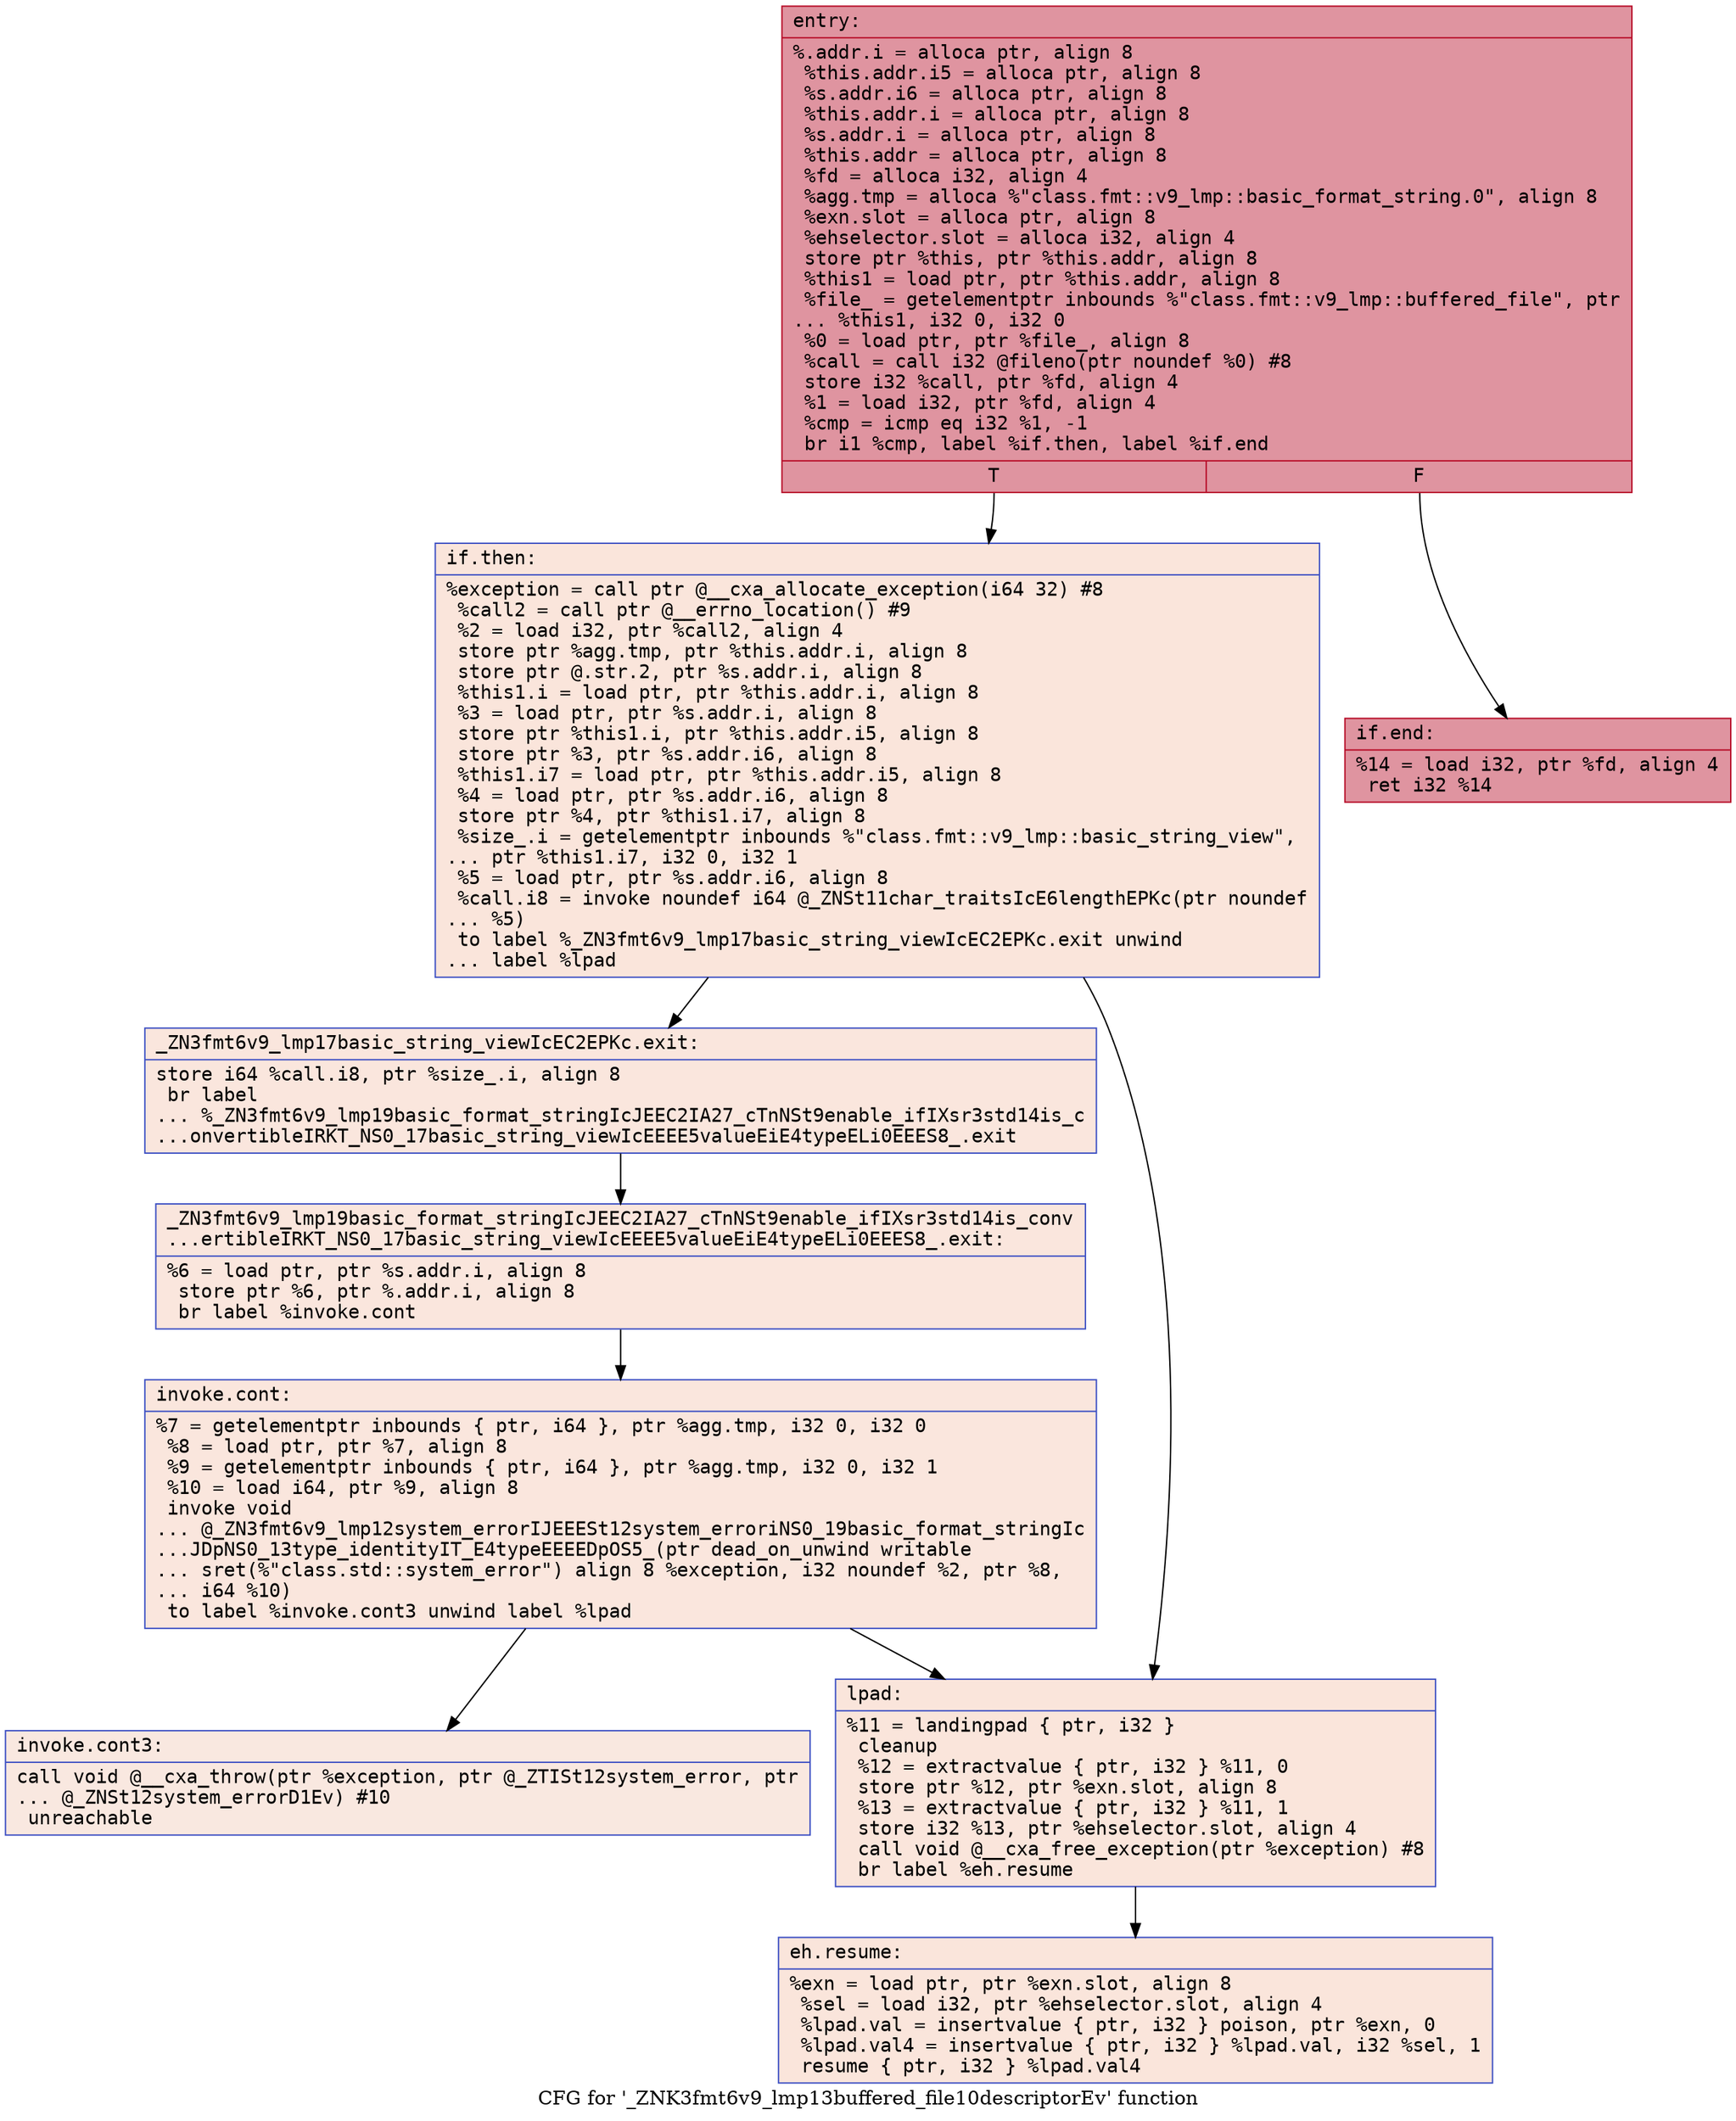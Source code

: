digraph "CFG for '_ZNK3fmt6v9_lmp13buffered_file10descriptorEv' function" {
	label="CFG for '_ZNK3fmt6v9_lmp13buffered_file10descriptorEv' function";

	Node0x55957a486930 [shape=record,color="#b70d28ff", style=filled, fillcolor="#b70d2870" fontname="Courier",label="{entry:\l|  %.addr.i = alloca ptr, align 8\l  %this.addr.i5 = alloca ptr, align 8\l  %s.addr.i6 = alloca ptr, align 8\l  %this.addr.i = alloca ptr, align 8\l  %s.addr.i = alloca ptr, align 8\l  %this.addr = alloca ptr, align 8\l  %fd = alloca i32, align 4\l  %agg.tmp = alloca %\"class.fmt::v9_lmp::basic_format_string.0\", align 8\l  %exn.slot = alloca ptr, align 8\l  %ehselector.slot = alloca i32, align 4\l  store ptr %this, ptr %this.addr, align 8\l  %this1 = load ptr, ptr %this.addr, align 8\l  %file_ = getelementptr inbounds %\"class.fmt::v9_lmp::buffered_file\", ptr\l... %this1, i32 0, i32 0\l  %0 = load ptr, ptr %file_, align 8\l  %call = call i32 @fileno(ptr noundef %0) #8\l  store i32 %call, ptr %fd, align 4\l  %1 = load i32, ptr %fd, align 4\l  %cmp = icmp eq i32 %1, -1\l  br i1 %cmp, label %if.then, label %if.end\l|{<s0>T|<s1>F}}"];
	Node0x55957a486930:s0 -> Node0x55957a487770[tooltip="entry -> if.then\nProbability 0.00%" ];
	Node0x55957a486930:s1 -> Node0x55957a4877e0[tooltip="entry -> if.end\nProbability 100.00%" ];
	Node0x55957a487770 [shape=record,color="#3d50c3ff", style=filled, fillcolor="#f4c5ad70" fontname="Courier",label="{if.then:\l|  %exception = call ptr @__cxa_allocate_exception(i64 32) #8\l  %call2 = call ptr @__errno_location() #9\l  %2 = load i32, ptr %call2, align 4\l  store ptr %agg.tmp, ptr %this.addr.i, align 8\l  store ptr @.str.2, ptr %s.addr.i, align 8\l  %this1.i = load ptr, ptr %this.addr.i, align 8\l  %3 = load ptr, ptr %s.addr.i, align 8\l  store ptr %this1.i, ptr %this.addr.i5, align 8\l  store ptr %3, ptr %s.addr.i6, align 8\l  %this1.i7 = load ptr, ptr %this.addr.i5, align 8\l  %4 = load ptr, ptr %s.addr.i6, align 8\l  store ptr %4, ptr %this1.i7, align 8\l  %size_.i = getelementptr inbounds %\"class.fmt::v9_lmp::basic_string_view\",\l... ptr %this1.i7, i32 0, i32 1\l  %5 = load ptr, ptr %s.addr.i6, align 8\l  %call.i8 = invoke noundef i64 @_ZNSt11char_traitsIcE6lengthEPKc(ptr noundef\l... %5)\l          to label %_ZN3fmt6v9_lmp17basic_string_viewIcEC2EPKc.exit unwind\l... label %lpad\l}"];
	Node0x55957a487770 -> Node0x55957a488330[tooltip="if.then -> _ZN3fmt6v9_lmp17basic_string_viewIcEC2EPKc.exit\nProbability 50.00%" ];
	Node0x55957a487770 -> Node0x55957a4883d0[tooltip="if.then -> lpad\nProbability 50.00%" ];
	Node0x55957a488330 [shape=record,color="#3d50c3ff", style=filled, fillcolor="#f3c7b170" fontname="Courier",label="{_ZN3fmt6v9_lmp17basic_string_viewIcEC2EPKc.exit:\l|  store i64 %call.i8, ptr %size_.i, align 8\l  br label\l... %_ZN3fmt6v9_lmp19basic_format_stringIcJEEC2IA27_cTnNSt9enable_ifIXsr3std14is_c\l...onvertibleIRKT_NS0_17basic_string_viewIcEEEE5valueEiE4typeELi0EEES8_.exit\l}"];
	Node0x55957a488330 -> Node0x55957a488800[tooltip="_ZN3fmt6v9_lmp17basic_string_viewIcEC2EPKc.exit -> _ZN3fmt6v9_lmp19basic_format_stringIcJEEC2IA27_cTnNSt9enable_ifIXsr3std14is_convertibleIRKT_NS0_17basic_string_viewIcEEEE5valueEiE4typeELi0EEES8_.exit\nProbability 100.00%" ];
	Node0x55957a488800 [shape=record,color="#3d50c3ff", style=filled, fillcolor="#f3c7b170" fontname="Courier",label="{_ZN3fmt6v9_lmp19basic_format_stringIcJEEC2IA27_cTnNSt9enable_ifIXsr3std14is_conv\l...ertibleIRKT_NS0_17basic_string_viewIcEEEE5valueEiE4typeELi0EEES8_.exit:\l|  %6 = load ptr, ptr %s.addr.i, align 8\l  store ptr %6, ptr %.addr.i, align 8\l  br label %invoke.cont\l}"];
	Node0x55957a488800 -> Node0x55957a488b30[tooltip="_ZN3fmt6v9_lmp19basic_format_stringIcJEEC2IA27_cTnNSt9enable_ifIXsr3std14is_convertibleIRKT_NS0_17basic_string_viewIcEEEE5valueEiE4typeELi0EEES8_.exit -> invoke.cont\nProbability 100.00%" ];
	Node0x55957a488b30 [shape=record,color="#3d50c3ff", style=filled, fillcolor="#f3c7b170" fontname="Courier",label="{invoke.cont:\l|  %7 = getelementptr inbounds \{ ptr, i64 \}, ptr %agg.tmp, i32 0, i32 0\l  %8 = load ptr, ptr %7, align 8\l  %9 = getelementptr inbounds \{ ptr, i64 \}, ptr %agg.tmp, i32 0, i32 1\l  %10 = load i64, ptr %9, align 8\l  invoke void\l... @_ZN3fmt6v9_lmp12system_errorIJEEESt12system_erroriNS0_19basic_format_stringIc\l...JDpNS0_13type_identityIT_E4typeEEEEDpOS5_(ptr dead_on_unwind writable\l... sret(%\"class.std::system_error\") align 8 %exception, i32 noundef %2, ptr %8,\l... i64 %10)\l          to label %invoke.cont3 unwind label %lpad\l}"];
	Node0x55957a488b30 -> Node0x55957a488ef0[tooltip="invoke.cont -> invoke.cont3\nProbability 50.00%" ];
	Node0x55957a488b30 -> Node0x55957a4883d0[tooltip="invoke.cont -> lpad\nProbability 50.00%" ];
	Node0x55957a488ef0 [shape=record,color="#3d50c3ff", style=filled, fillcolor="#f1ccb870" fontname="Courier",label="{invoke.cont3:\l|  call void @__cxa_throw(ptr %exception, ptr @_ZTISt12system_error, ptr\l... @_ZNSt12system_errorD1Ev) #10\l  unreachable\l}"];
	Node0x55957a4883d0 [shape=record,color="#3d50c3ff", style=filled, fillcolor="#f4c5ad70" fontname="Courier",label="{lpad:\l|  %11 = landingpad \{ ptr, i32 \}\l          cleanup\l  %12 = extractvalue \{ ptr, i32 \} %11, 0\l  store ptr %12, ptr %exn.slot, align 8\l  %13 = extractvalue \{ ptr, i32 \} %11, 1\l  store i32 %13, ptr %ehselector.slot, align 4\l  call void @__cxa_free_exception(ptr %exception) #8\l  br label %eh.resume\l}"];
	Node0x55957a4883d0 -> Node0x55957a4894e0[tooltip="lpad -> eh.resume\nProbability 100.00%" ];
	Node0x55957a4877e0 [shape=record,color="#b70d28ff", style=filled, fillcolor="#b70d2870" fontname="Courier",label="{if.end:\l|  %14 = load i32, ptr %fd, align 4\l  ret i32 %14\l}"];
	Node0x55957a4894e0 [shape=record,color="#3d50c3ff", style=filled, fillcolor="#f4c5ad70" fontname="Courier",label="{eh.resume:\l|  %exn = load ptr, ptr %exn.slot, align 8\l  %sel = load i32, ptr %ehselector.slot, align 4\l  %lpad.val = insertvalue \{ ptr, i32 \} poison, ptr %exn, 0\l  %lpad.val4 = insertvalue \{ ptr, i32 \} %lpad.val, i32 %sel, 1\l  resume \{ ptr, i32 \} %lpad.val4\l}"];
}
